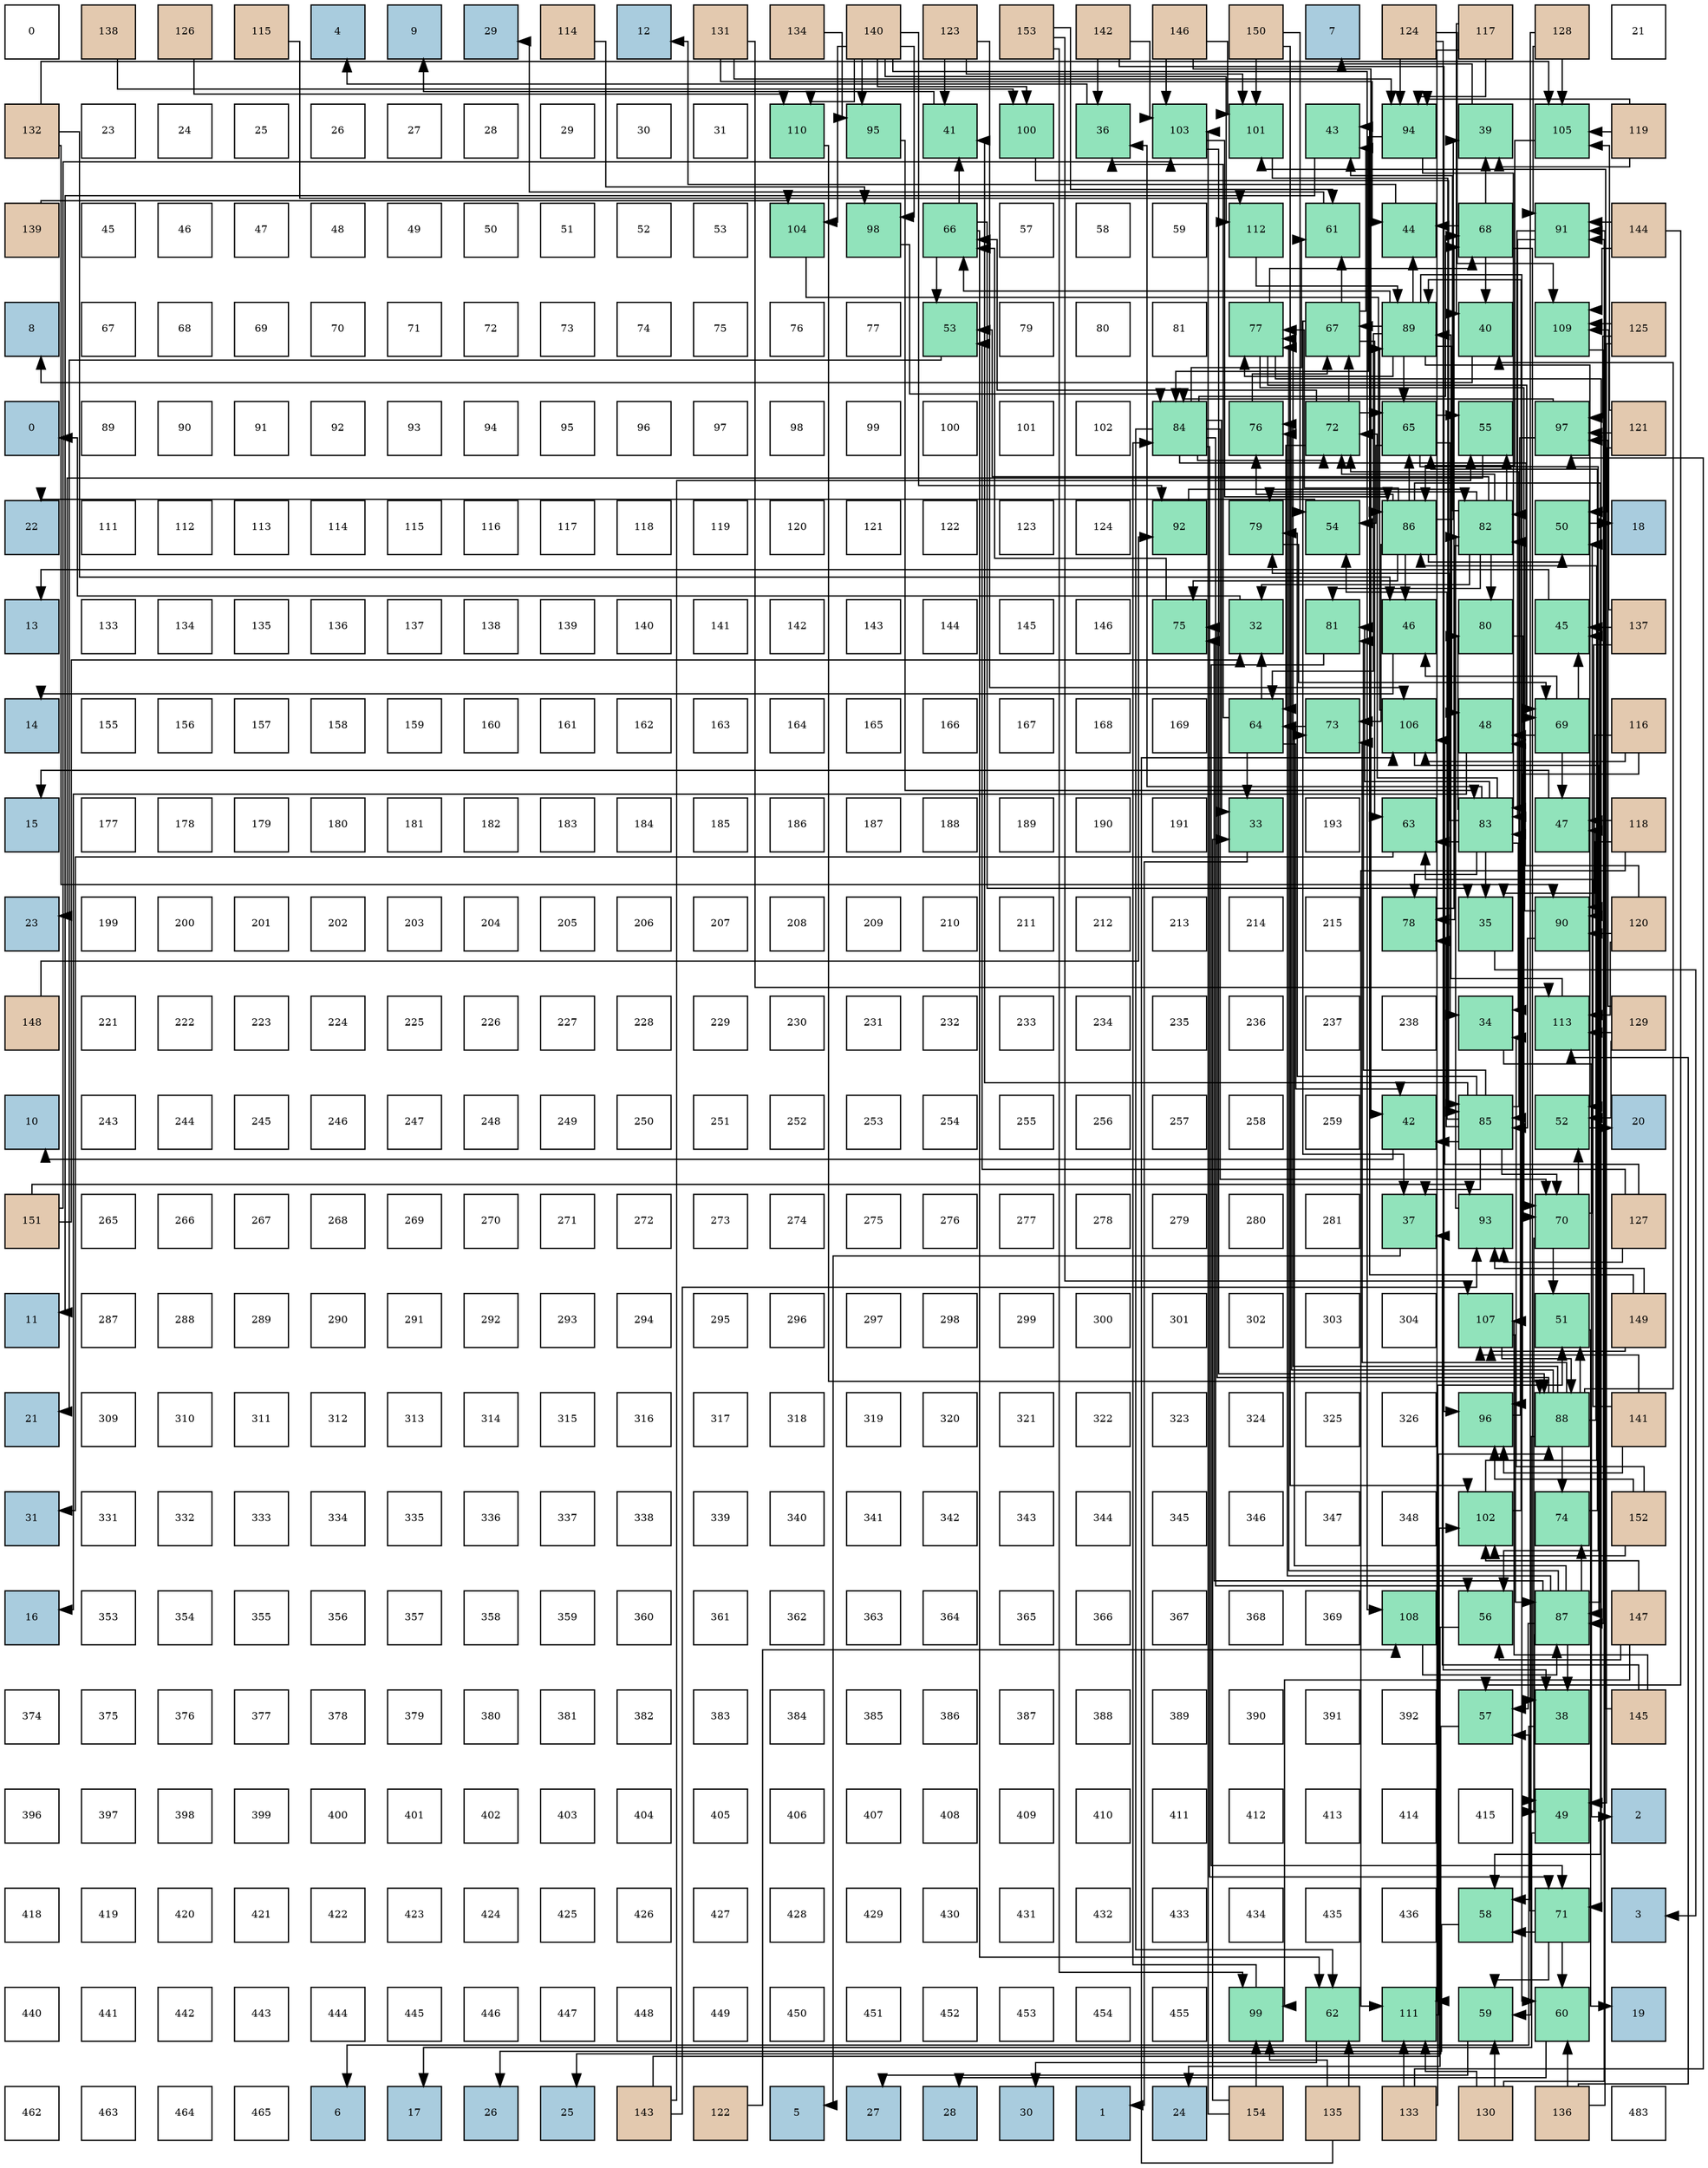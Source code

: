 digraph layout{
 rankdir=TB;
 splines=ortho;
 node [style=filled shape=square fixedsize=true width=0.6];
0[label="0", fontsize=8, fillcolor="#ffffff"];
1[label="138", fontsize=8, fillcolor="#e3c9af"];
2[label="126", fontsize=8, fillcolor="#e3c9af"];
3[label="115", fontsize=8, fillcolor="#e3c9af"];
4[label="4", fontsize=8, fillcolor="#a9ccde"];
5[label="9", fontsize=8, fillcolor="#a9ccde"];
6[label="29", fontsize=8, fillcolor="#a9ccde"];
7[label="114", fontsize=8, fillcolor="#e3c9af"];
8[label="12", fontsize=8, fillcolor="#a9ccde"];
9[label="131", fontsize=8, fillcolor="#e3c9af"];
10[label="134", fontsize=8, fillcolor="#e3c9af"];
11[label="140", fontsize=8, fillcolor="#e3c9af"];
12[label="123", fontsize=8, fillcolor="#e3c9af"];
13[label="153", fontsize=8, fillcolor="#e3c9af"];
14[label="142", fontsize=8, fillcolor="#e3c9af"];
15[label="146", fontsize=8, fillcolor="#e3c9af"];
16[label="150", fontsize=8, fillcolor="#e3c9af"];
17[label="7", fontsize=8, fillcolor="#a9ccde"];
18[label="124", fontsize=8, fillcolor="#e3c9af"];
19[label="117", fontsize=8, fillcolor="#e3c9af"];
20[label="128", fontsize=8, fillcolor="#e3c9af"];
21[label="21", fontsize=8, fillcolor="#ffffff"];
22[label="132", fontsize=8, fillcolor="#e3c9af"];
23[label="23", fontsize=8, fillcolor="#ffffff"];
24[label="24", fontsize=8, fillcolor="#ffffff"];
25[label="25", fontsize=8, fillcolor="#ffffff"];
26[label="26", fontsize=8, fillcolor="#ffffff"];
27[label="27", fontsize=8, fillcolor="#ffffff"];
28[label="28", fontsize=8, fillcolor="#ffffff"];
29[label="29", fontsize=8, fillcolor="#ffffff"];
30[label="30", fontsize=8, fillcolor="#ffffff"];
31[label="31", fontsize=8, fillcolor="#ffffff"];
32[label="110", fontsize=8, fillcolor="#91e3bb"];
33[label="95", fontsize=8, fillcolor="#91e3bb"];
34[label="41", fontsize=8, fillcolor="#91e3bb"];
35[label="100", fontsize=8, fillcolor="#91e3bb"];
36[label="36", fontsize=8, fillcolor="#91e3bb"];
37[label="103", fontsize=8, fillcolor="#91e3bb"];
38[label="101", fontsize=8, fillcolor="#91e3bb"];
39[label="43", fontsize=8, fillcolor="#91e3bb"];
40[label="94", fontsize=8, fillcolor="#91e3bb"];
41[label="39", fontsize=8, fillcolor="#91e3bb"];
42[label="105", fontsize=8, fillcolor="#91e3bb"];
43[label="119", fontsize=8, fillcolor="#e3c9af"];
44[label="139", fontsize=8, fillcolor="#e3c9af"];
45[label="45", fontsize=8, fillcolor="#ffffff"];
46[label="46", fontsize=8, fillcolor="#ffffff"];
47[label="47", fontsize=8, fillcolor="#ffffff"];
48[label="48", fontsize=8, fillcolor="#ffffff"];
49[label="49", fontsize=8, fillcolor="#ffffff"];
50[label="50", fontsize=8, fillcolor="#ffffff"];
51[label="51", fontsize=8, fillcolor="#ffffff"];
52[label="52", fontsize=8, fillcolor="#ffffff"];
53[label="53", fontsize=8, fillcolor="#ffffff"];
54[label="104", fontsize=8, fillcolor="#91e3bb"];
55[label="98", fontsize=8, fillcolor="#91e3bb"];
56[label="66", fontsize=8, fillcolor="#91e3bb"];
57[label="57", fontsize=8, fillcolor="#ffffff"];
58[label="58", fontsize=8, fillcolor="#ffffff"];
59[label="59", fontsize=8, fillcolor="#ffffff"];
60[label="112", fontsize=8, fillcolor="#91e3bb"];
61[label="61", fontsize=8, fillcolor="#91e3bb"];
62[label="44", fontsize=8, fillcolor="#91e3bb"];
63[label="68", fontsize=8, fillcolor="#91e3bb"];
64[label="91", fontsize=8, fillcolor="#91e3bb"];
65[label="144", fontsize=8, fillcolor="#e3c9af"];
66[label="8", fontsize=8, fillcolor="#a9ccde"];
67[label="67", fontsize=8, fillcolor="#ffffff"];
68[label="68", fontsize=8, fillcolor="#ffffff"];
69[label="69", fontsize=8, fillcolor="#ffffff"];
70[label="70", fontsize=8, fillcolor="#ffffff"];
71[label="71", fontsize=8, fillcolor="#ffffff"];
72[label="72", fontsize=8, fillcolor="#ffffff"];
73[label="73", fontsize=8, fillcolor="#ffffff"];
74[label="74", fontsize=8, fillcolor="#ffffff"];
75[label="75", fontsize=8, fillcolor="#ffffff"];
76[label="76", fontsize=8, fillcolor="#ffffff"];
77[label="77", fontsize=8, fillcolor="#ffffff"];
78[label="53", fontsize=8, fillcolor="#91e3bb"];
79[label="79", fontsize=8, fillcolor="#ffffff"];
80[label="80", fontsize=8, fillcolor="#ffffff"];
81[label="81", fontsize=8, fillcolor="#ffffff"];
82[label="77", fontsize=8, fillcolor="#91e3bb"];
83[label="67", fontsize=8, fillcolor="#91e3bb"];
84[label="89", fontsize=8, fillcolor="#91e3bb"];
85[label="40", fontsize=8, fillcolor="#91e3bb"];
86[label="109", fontsize=8, fillcolor="#91e3bb"];
87[label="125", fontsize=8, fillcolor="#e3c9af"];
88[label="0", fontsize=8, fillcolor="#a9ccde"];
89[label="89", fontsize=8, fillcolor="#ffffff"];
90[label="90", fontsize=8, fillcolor="#ffffff"];
91[label="91", fontsize=8, fillcolor="#ffffff"];
92[label="92", fontsize=8, fillcolor="#ffffff"];
93[label="93", fontsize=8, fillcolor="#ffffff"];
94[label="94", fontsize=8, fillcolor="#ffffff"];
95[label="95", fontsize=8, fillcolor="#ffffff"];
96[label="96", fontsize=8, fillcolor="#ffffff"];
97[label="97", fontsize=8, fillcolor="#ffffff"];
98[label="98", fontsize=8, fillcolor="#ffffff"];
99[label="99", fontsize=8, fillcolor="#ffffff"];
100[label="100", fontsize=8, fillcolor="#ffffff"];
101[label="101", fontsize=8, fillcolor="#ffffff"];
102[label="102", fontsize=8, fillcolor="#ffffff"];
103[label="84", fontsize=8, fillcolor="#91e3bb"];
104[label="76", fontsize=8, fillcolor="#91e3bb"];
105[label="72", fontsize=8, fillcolor="#91e3bb"];
106[label="65", fontsize=8, fillcolor="#91e3bb"];
107[label="55", fontsize=8, fillcolor="#91e3bb"];
108[label="97", fontsize=8, fillcolor="#91e3bb"];
109[label="121", fontsize=8, fillcolor="#e3c9af"];
110[label="22", fontsize=8, fillcolor="#a9ccde"];
111[label="111", fontsize=8, fillcolor="#ffffff"];
112[label="112", fontsize=8, fillcolor="#ffffff"];
113[label="113", fontsize=8, fillcolor="#ffffff"];
114[label="114", fontsize=8, fillcolor="#ffffff"];
115[label="115", fontsize=8, fillcolor="#ffffff"];
116[label="116", fontsize=8, fillcolor="#ffffff"];
117[label="117", fontsize=8, fillcolor="#ffffff"];
118[label="118", fontsize=8, fillcolor="#ffffff"];
119[label="119", fontsize=8, fillcolor="#ffffff"];
120[label="120", fontsize=8, fillcolor="#ffffff"];
121[label="121", fontsize=8, fillcolor="#ffffff"];
122[label="122", fontsize=8, fillcolor="#ffffff"];
123[label="123", fontsize=8, fillcolor="#ffffff"];
124[label="124", fontsize=8, fillcolor="#ffffff"];
125[label="92", fontsize=8, fillcolor="#91e3bb"];
126[label="79", fontsize=8, fillcolor="#91e3bb"];
127[label="54", fontsize=8, fillcolor="#91e3bb"];
128[label="86", fontsize=8, fillcolor="#91e3bb"];
129[label="82", fontsize=8, fillcolor="#91e3bb"];
130[label="50", fontsize=8, fillcolor="#91e3bb"];
131[label="18", fontsize=8, fillcolor="#a9ccde"];
132[label="13", fontsize=8, fillcolor="#a9ccde"];
133[label="133", fontsize=8, fillcolor="#ffffff"];
134[label="134", fontsize=8, fillcolor="#ffffff"];
135[label="135", fontsize=8, fillcolor="#ffffff"];
136[label="136", fontsize=8, fillcolor="#ffffff"];
137[label="137", fontsize=8, fillcolor="#ffffff"];
138[label="138", fontsize=8, fillcolor="#ffffff"];
139[label="139", fontsize=8, fillcolor="#ffffff"];
140[label="140", fontsize=8, fillcolor="#ffffff"];
141[label="141", fontsize=8, fillcolor="#ffffff"];
142[label="142", fontsize=8, fillcolor="#ffffff"];
143[label="143", fontsize=8, fillcolor="#ffffff"];
144[label="144", fontsize=8, fillcolor="#ffffff"];
145[label="145", fontsize=8, fillcolor="#ffffff"];
146[label="146", fontsize=8, fillcolor="#ffffff"];
147[label="75", fontsize=8, fillcolor="#91e3bb"];
148[label="32", fontsize=8, fillcolor="#91e3bb"];
149[label="81", fontsize=8, fillcolor="#91e3bb"];
150[label="46", fontsize=8, fillcolor="#91e3bb"];
151[label="80", fontsize=8, fillcolor="#91e3bb"];
152[label="45", fontsize=8, fillcolor="#91e3bb"];
153[label="137", fontsize=8, fillcolor="#e3c9af"];
154[label="14", fontsize=8, fillcolor="#a9ccde"];
155[label="155", fontsize=8, fillcolor="#ffffff"];
156[label="156", fontsize=8, fillcolor="#ffffff"];
157[label="157", fontsize=8, fillcolor="#ffffff"];
158[label="158", fontsize=8, fillcolor="#ffffff"];
159[label="159", fontsize=8, fillcolor="#ffffff"];
160[label="160", fontsize=8, fillcolor="#ffffff"];
161[label="161", fontsize=8, fillcolor="#ffffff"];
162[label="162", fontsize=8, fillcolor="#ffffff"];
163[label="163", fontsize=8, fillcolor="#ffffff"];
164[label="164", fontsize=8, fillcolor="#ffffff"];
165[label="165", fontsize=8, fillcolor="#ffffff"];
166[label="166", fontsize=8, fillcolor="#ffffff"];
167[label="167", fontsize=8, fillcolor="#ffffff"];
168[label="168", fontsize=8, fillcolor="#ffffff"];
169[label="169", fontsize=8, fillcolor="#ffffff"];
170[label="64", fontsize=8, fillcolor="#91e3bb"];
171[label="73", fontsize=8, fillcolor="#91e3bb"];
172[label="106", fontsize=8, fillcolor="#91e3bb"];
173[label="48", fontsize=8, fillcolor="#91e3bb"];
174[label="69", fontsize=8, fillcolor="#91e3bb"];
175[label="116", fontsize=8, fillcolor="#e3c9af"];
176[label="15", fontsize=8, fillcolor="#a9ccde"];
177[label="177", fontsize=8, fillcolor="#ffffff"];
178[label="178", fontsize=8, fillcolor="#ffffff"];
179[label="179", fontsize=8, fillcolor="#ffffff"];
180[label="180", fontsize=8, fillcolor="#ffffff"];
181[label="181", fontsize=8, fillcolor="#ffffff"];
182[label="182", fontsize=8, fillcolor="#ffffff"];
183[label="183", fontsize=8, fillcolor="#ffffff"];
184[label="184", fontsize=8, fillcolor="#ffffff"];
185[label="185", fontsize=8, fillcolor="#ffffff"];
186[label="186", fontsize=8, fillcolor="#ffffff"];
187[label="187", fontsize=8, fillcolor="#ffffff"];
188[label="188", fontsize=8, fillcolor="#ffffff"];
189[label="189", fontsize=8, fillcolor="#ffffff"];
190[label="190", fontsize=8, fillcolor="#ffffff"];
191[label="191", fontsize=8, fillcolor="#ffffff"];
192[label="33", fontsize=8, fillcolor="#91e3bb"];
193[label="193", fontsize=8, fillcolor="#ffffff"];
194[label="63", fontsize=8, fillcolor="#91e3bb"];
195[label="83", fontsize=8, fillcolor="#91e3bb"];
196[label="47", fontsize=8, fillcolor="#91e3bb"];
197[label="118", fontsize=8, fillcolor="#e3c9af"];
198[label="23", fontsize=8, fillcolor="#a9ccde"];
199[label="199", fontsize=8, fillcolor="#ffffff"];
200[label="200", fontsize=8, fillcolor="#ffffff"];
201[label="201", fontsize=8, fillcolor="#ffffff"];
202[label="202", fontsize=8, fillcolor="#ffffff"];
203[label="203", fontsize=8, fillcolor="#ffffff"];
204[label="204", fontsize=8, fillcolor="#ffffff"];
205[label="205", fontsize=8, fillcolor="#ffffff"];
206[label="206", fontsize=8, fillcolor="#ffffff"];
207[label="207", fontsize=8, fillcolor="#ffffff"];
208[label="208", fontsize=8, fillcolor="#ffffff"];
209[label="209", fontsize=8, fillcolor="#ffffff"];
210[label="210", fontsize=8, fillcolor="#ffffff"];
211[label="211", fontsize=8, fillcolor="#ffffff"];
212[label="212", fontsize=8, fillcolor="#ffffff"];
213[label="213", fontsize=8, fillcolor="#ffffff"];
214[label="214", fontsize=8, fillcolor="#ffffff"];
215[label="215", fontsize=8, fillcolor="#ffffff"];
216[label="78", fontsize=8, fillcolor="#91e3bb"];
217[label="35", fontsize=8, fillcolor="#91e3bb"];
218[label="90", fontsize=8, fillcolor="#91e3bb"];
219[label="120", fontsize=8, fillcolor="#e3c9af"];
220[label="148", fontsize=8, fillcolor="#e3c9af"];
221[label="221", fontsize=8, fillcolor="#ffffff"];
222[label="222", fontsize=8, fillcolor="#ffffff"];
223[label="223", fontsize=8, fillcolor="#ffffff"];
224[label="224", fontsize=8, fillcolor="#ffffff"];
225[label="225", fontsize=8, fillcolor="#ffffff"];
226[label="226", fontsize=8, fillcolor="#ffffff"];
227[label="227", fontsize=8, fillcolor="#ffffff"];
228[label="228", fontsize=8, fillcolor="#ffffff"];
229[label="229", fontsize=8, fillcolor="#ffffff"];
230[label="230", fontsize=8, fillcolor="#ffffff"];
231[label="231", fontsize=8, fillcolor="#ffffff"];
232[label="232", fontsize=8, fillcolor="#ffffff"];
233[label="233", fontsize=8, fillcolor="#ffffff"];
234[label="234", fontsize=8, fillcolor="#ffffff"];
235[label="235", fontsize=8, fillcolor="#ffffff"];
236[label="236", fontsize=8, fillcolor="#ffffff"];
237[label="237", fontsize=8, fillcolor="#ffffff"];
238[label="238", fontsize=8, fillcolor="#ffffff"];
239[label="34", fontsize=8, fillcolor="#91e3bb"];
240[label="113", fontsize=8, fillcolor="#91e3bb"];
241[label="129", fontsize=8, fillcolor="#e3c9af"];
242[label="10", fontsize=8, fillcolor="#a9ccde"];
243[label="243", fontsize=8, fillcolor="#ffffff"];
244[label="244", fontsize=8, fillcolor="#ffffff"];
245[label="245", fontsize=8, fillcolor="#ffffff"];
246[label="246", fontsize=8, fillcolor="#ffffff"];
247[label="247", fontsize=8, fillcolor="#ffffff"];
248[label="248", fontsize=8, fillcolor="#ffffff"];
249[label="249", fontsize=8, fillcolor="#ffffff"];
250[label="250", fontsize=8, fillcolor="#ffffff"];
251[label="251", fontsize=8, fillcolor="#ffffff"];
252[label="252", fontsize=8, fillcolor="#ffffff"];
253[label="253", fontsize=8, fillcolor="#ffffff"];
254[label="254", fontsize=8, fillcolor="#ffffff"];
255[label="255", fontsize=8, fillcolor="#ffffff"];
256[label="256", fontsize=8, fillcolor="#ffffff"];
257[label="257", fontsize=8, fillcolor="#ffffff"];
258[label="258", fontsize=8, fillcolor="#ffffff"];
259[label="259", fontsize=8, fillcolor="#ffffff"];
260[label="42", fontsize=8, fillcolor="#91e3bb"];
261[label="85", fontsize=8, fillcolor="#91e3bb"];
262[label="52", fontsize=8, fillcolor="#91e3bb"];
263[label="20", fontsize=8, fillcolor="#a9ccde"];
264[label="151", fontsize=8, fillcolor="#e3c9af"];
265[label="265", fontsize=8, fillcolor="#ffffff"];
266[label="266", fontsize=8, fillcolor="#ffffff"];
267[label="267", fontsize=8, fillcolor="#ffffff"];
268[label="268", fontsize=8, fillcolor="#ffffff"];
269[label="269", fontsize=8, fillcolor="#ffffff"];
270[label="270", fontsize=8, fillcolor="#ffffff"];
271[label="271", fontsize=8, fillcolor="#ffffff"];
272[label="272", fontsize=8, fillcolor="#ffffff"];
273[label="273", fontsize=8, fillcolor="#ffffff"];
274[label="274", fontsize=8, fillcolor="#ffffff"];
275[label="275", fontsize=8, fillcolor="#ffffff"];
276[label="276", fontsize=8, fillcolor="#ffffff"];
277[label="277", fontsize=8, fillcolor="#ffffff"];
278[label="278", fontsize=8, fillcolor="#ffffff"];
279[label="279", fontsize=8, fillcolor="#ffffff"];
280[label="280", fontsize=8, fillcolor="#ffffff"];
281[label="281", fontsize=8, fillcolor="#ffffff"];
282[label="37", fontsize=8, fillcolor="#91e3bb"];
283[label="93", fontsize=8, fillcolor="#91e3bb"];
284[label="70", fontsize=8, fillcolor="#91e3bb"];
285[label="127", fontsize=8, fillcolor="#e3c9af"];
286[label="11", fontsize=8, fillcolor="#a9ccde"];
287[label="287", fontsize=8, fillcolor="#ffffff"];
288[label="288", fontsize=8, fillcolor="#ffffff"];
289[label="289", fontsize=8, fillcolor="#ffffff"];
290[label="290", fontsize=8, fillcolor="#ffffff"];
291[label="291", fontsize=8, fillcolor="#ffffff"];
292[label="292", fontsize=8, fillcolor="#ffffff"];
293[label="293", fontsize=8, fillcolor="#ffffff"];
294[label="294", fontsize=8, fillcolor="#ffffff"];
295[label="295", fontsize=8, fillcolor="#ffffff"];
296[label="296", fontsize=8, fillcolor="#ffffff"];
297[label="297", fontsize=8, fillcolor="#ffffff"];
298[label="298", fontsize=8, fillcolor="#ffffff"];
299[label="299", fontsize=8, fillcolor="#ffffff"];
300[label="300", fontsize=8, fillcolor="#ffffff"];
301[label="301", fontsize=8, fillcolor="#ffffff"];
302[label="302", fontsize=8, fillcolor="#ffffff"];
303[label="303", fontsize=8, fillcolor="#ffffff"];
304[label="304", fontsize=8, fillcolor="#ffffff"];
305[label="107", fontsize=8, fillcolor="#91e3bb"];
306[label="51", fontsize=8, fillcolor="#91e3bb"];
307[label="149", fontsize=8, fillcolor="#e3c9af"];
308[label="21", fontsize=8, fillcolor="#a9ccde"];
309[label="309", fontsize=8, fillcolor="#ffffff"];
310[label="310", fontsize=8, fillcolor="#ffffff"];
311[label="311", fontsize=8, fillcolor="#ffffff"];
312[label="312", fontsize=8, fillcolor="#ffffff"];
313[label="313", fontsize=8, fillcolor="#ffffff"];
314[label="314", fontsize=8, fillcolor="#ffffff"];
315[label="315", fontsize=8, fillcolor="#ffffff"];
316[label="316", fontsize=8, fillcolor="#ffffff"];
317[label="317", fontsize=8, fillcolor="#ffffff"];
318[label="318", fontsize=8, fillcolor="#ffffff"];
319[label="319", fontsize=8, fillcolor="#ffffff"];
320[label="320", fontsize=8, fillcolor="#ffffff"];
321[label="321", fontsize=8, fillcolor="#ffffff"];
322[label="322", fontsize=8, fillcolor="#ffffff"];
323[label="323", fontsize=8, fillcolor="#ffffff"];
324[label="324", fontsize=8, fillcolor="#ffffff"];
325[label="325", fontsize=8, fillcolor="#ffffff"];
326[label="326", fontsize=8, fillcolor="#ffffff"];
327[label="96", fontsize=8, fillcolor="#91e3bb"];
328[label="88", fontsize=8, fillcolor="#91e3bb"];
329[label="141", fontsize=8, fillcolor="#e3c9af"];
330[label="31", fontsize=8, fillcolor="#a9ccde"];
331[label="331", fontsize=8, fillcolor="#ffffff"];
332[label="332", fontsize=8, fillcolor="#ffffff"];
333[label="333", fontsize=8, fillcolor="#ffffff"];
334[label="334", fontsize=8, fillcolor="#ffffff"];
335[label="335", fontsize=8, fillcolor="#ffffff"];
336[label="336", fontsize=8, fillcolor="#ffffff"];
337[label="337", fontsize=8, fillcolor="#ffffff"];
338[label="338", fontsize=8, fillcolor="#ffffff"];
339[label="339", fontsize=8, fillcolor="#ffffff"];
340[label="340", fontsize=8, fillcolor="#ffffff"];
341[label="341", fontsize=8, fillcolor="#ffffff"];
342[label="342", fontsize=8, fillcolor="#ffffff"];
343[label="343", fontsize=8, fillcolor="#ffffff"];
344[label="344", fontsize=8, fillcolor="#ffffff"];
345[label="345", fontsize=8, fillcolor="#ffffff"];
346[label="346", fontsize=8, fillcolor="#ffffff"];
347[label="347", fontsize=8, fillcolor="#ffffff"];
348[label="348", fontsize=8, fillcolor="#ffffff"];
349[label="102", fontsize=8, fillcolor="#91e3bb"];
350[label="74", fontsize=8, fillcolor="#91e3bb"];
351[label="152", fontsize=8, fillcolor="#e3c9af"];
352[label="16", fontsize=8, fillcolor="#a9ccde"];
353[label="353", fontsize=8, fillcolor="#ffffff"];
354[label="354", fontsize=8, fillcolor="#ffffff"];
355[label="355", fontsize=8, fillcolor="#ffffff"];
356[label="356", fontsize=8, fillcolor="#ffffff"];
357[label="357", fontsize=8, fillcolor="#ffffff"];
358[label="358", fontsize=8, fillcolor="#ffffff"];
359[label="359", fontsize=8, fillcolor="#ffffff"];
360[label="360", fontsize=8, fillcolor="#ffffff"];
361[label="361", fontsize=8, fillcolor="#ffffff"];
362[label="362", fontsize=8, fillcolor="#ffffff"];
363[label="363", fontsize=8, fillcolor="#ffffff"];
364[label="364", fontsize=8, fillcolor="#ffffff"];
365[label="365", fontsize=8, fillcolor="#ffffff"];
366[label="366", fontsize=8, fillcolor="#ffffff"];
367[label="367", fontsize=8, fillcolor="#ffffff"];
368[label="368", fontsize=8, fillcolor="#ffffff"];
369[label="369", fontsize=8, fillcolor="#ffffff"];
370[label="108", fontsize=8, fillcolor="#91e3bb"];
371[label="56", fontsize=8, fillcolor="#91e3bb"];
372[label="87", fontsize=8, fillcolor="#91e3bb"];
373[label="147", fontsize=8, fillcolor="#e3c9af"];
374[label="374", fontsize=8, fillcolor="#ffffff"];
375[label="375", fontsize=8, fillcolor="#ffffff"];
376[label="376", fontsize=8, fillcolor="#ffffff"];
377[label="377", fontsize=8, fillcolor="#ffffff"];
378[label="378", fontsize=8, fillcolor="#ffffff"];
379[label="379", fontsize=8, fillcolor="#ffffff"];
380[label="380", fontsize=8, fillcolor="#ffffff"];
381[label="381", fontsize=8, fillcolor="#ffffff"];
382[label="382", fontsize=8, fillcolor="#ffffff"];
383[label="383", fontsize=8, fillcolor="#ffffff"];
384[label="384", fontsize=8, fillcolor="#ffffff"];
385[label="385", fontsize=8, fillcolor="#ffffff"];
386[label="386", fontsize=8, fillcolor="#ffffff"];
387[label="387", fontsize=8, fillcolor="#ffffff"];
388[label="388", fontsize=8, fillcolor="#ffffff"];
389[label="389", fontsize=8, fillcolor="#ffffff"];
390[label="390", fontsize=8, fillcolor="#ffffff"];
391[label="391", fontsize=8, fillcolor="#ffffff"];
392[label="392", fontsize=8, fillcolor="#ffffff"];
393[label="57", fontsize=8, fillcolor="#91e3bb"];
394[label="38", fontsize=8, fillcolor="#91e3bb"];
395[label="145", fontsize=8, fillcolor="#e3c9af"];
396[label="396", fontsize=8, fillcolor="#ffffff"];
397[label="397", fontsize=8, fillcolor="#ffffff"];
398[label="398", fontsize=8, fillcolor="#ffffff"];
399[label="399", fontsize=8, fillcolor="#ffffff"];
400[label="400", fontsize=8, fillcolor="#ffffff"];
401[label="401", fontsize=8, fillcolor="#ffffff"];
402[label="402", fontsize=8, fillcolor="#ffffff"];
403[label="403", fontsize=8, fillcolor="#ffffff"];
404[label="404", fontsize=8, fillcolor="#ffffff"];
405[label="405", fontsize=8, fillcolor="#ffffff"];
406[label="406", fontsize=8, fillcolor="#ffffff"];
407[label="407", fontsize=8, fillcolor="#ffffff"];
408[label="408", fontsize=8, fillcolor="#ffffff"];
409[label="409", fontsize=8, fillcolor="#ffffff"];
410[label="410", fontsize=8, fillcolor="#ffffff"];
411[label="411", fontsize=8, fillcolor="#ffffff"];
412[label="412", fontsize=8, fillcolor="#ffffff"];
413[label="413", fontsize=8, fillcolor="#ffffff"];
414[label="414", fontsize=8, fillcolor="#ffffff"];
415[label="415", fontsize=8, fillcolor="#ffffff"];
416[label="49", fontsize=8, fillcolor="#91e3bb"];
417[label="2", fontsize=8, fillcolor="#a9ccde"];
418[label="418", fontsize=8, fillcolor="#ffffff"];
419[label="419", fontsize=8, fillcolor="#ffffff"];
420[label="420", fontsize=8, fillcolor="#ffffff"];
421[label="421", fontsize=8, fillcolor="#ffffff"];
422[label="422", fontsize=8, fillcolor="#ffffff"];
423[label="423", fontsize=8, fillcolor="#ffffff"];
424[label="424", fontsize=8, fillcolor="#ffffff"];
425[label="425", fontsize=8, fillcolor="#ffffff"];
426[label="426", fontsize=8, fillcolor="#ffffff"];
427[label="427", fontsize=8, fillcolor="#ffffff"];
428[label="428", fontsize=8, fillcolor="#ffffff"];
429[label="429", fontsize=8, fillcolor="#ffffff"];
430[label="430", fontsize=8, fillcolor="#ffffff"];
431[label="431", fontsize=8, fillcolor="#ffffff"];
432[label="432", fontsize=8, fillcolor="#ffffff"];
433[label="433", fontsize=8, fillcolor="#ffffff"];
434[label="434", fontsize=8, fillcolor="#ffffff"];
435[label="435", fontsize=8, fillcolor="#ffffff"];
436[label="436", fontsize=8, fillcolor="#ffffff"];
437[label="58", fontsize=8, fillcolor="#91e3bb"];
438[label="71", fontsize=8, fillcolor="#91e3bb"];
439[label="3", fontsize=8, fillcolor="#a9ccde"];
440[label="440", fontsize=8, fillcolor="#ffffff"];
441[label="441", fontsize=8, fillcolor="#ffffff"];
442[label="442", fontsize=8, fillcolor="#ffffff"];
443[label="443", fontsize=8, fillcolor="#ffffff"];
444[label="444", fontsize=8, fillcolor="#ffffff"];
445[label="445", fontsize=8, fillcolor="#ffffff"];
446[label="446", fontsize=8, fillcolor="#ffffff"];
447[label="447", fontsize=8, fillcolor="#ffffff"];
448[label="448", fontsize=8, fillcolor="#ffffff"];
449[label="449", fontsize=8, fillcolor="#ffffff"];
450[label="450", fontsize=8, fillcolor="#ffffff"];
451[label="451", fontsize=8, fillcolor="#ffffff"];
452[label="452", fontsize=8, fillcolor="#ffffff"];
453[label="453", fontsize=8, fillcolor="#ffffff"];
454[label="454", fontsize=8, fillcolor="#ffffff"];
455[label="455", fontsize=8, fillcolor="#ffffff"];
456[label="99", fontsize=8, fillcolor="#91e3bb"];
457[label="62", fontsize=8, fillcolor="#91e3bb"];
458[label="111", fontsize=8, fillcolor="#91e3bb"];
459[label="59", fontsize=8, fillcolor="#91e3bb"];
460[label="60", fontsize=8, fillcolor="#91e3bb"];
461[label="19", fontsize=8, fillcolor="#a9ccde"];
462[label="462", fontsize=8, fillcolor="#ffffff"];
463[label="463", fontsize=8, fillcolor="#ffffff"];
464[label="464", fontsize=8, fillcolor="#ffffff"];
465[label="465", fontsize=8, fillcolor="#ffffff"];
466[label="6", fontsize=8, fillcolor="#a9ccde"];
467[label="17", fontsize=8, fillcolor="#a9ccde"];
468[label="26", fontsize=8, fillcolor="#a9ccde"];
469[label="25", fontsize=8, fillcolor="#a9ccde"];
470[label="143", fontsize=8, fillcolor="#e3c9af"];
471[label="122", fontsize=8, fillcolor="#e3c9af"];
472[label="5", fontsize=8, fillcolor="#a9ccde"];
473[label="27", fontsize=8, fillcolor="#a9ccde"];
474[label="28", fontsize=8, fillcolor="#a9ccde"];
475[label="30", fontsize=8, fillcolor="#a9ccde"];
476[label="1", fontsize=8, fillcolor="#a9ccde"];
477[label="24", fontsize=8, fillcolor="#a9ccde"];
478[label="154", fontsize=8, fillcolor="#e3c9af"];
479[label="135", fontsize=8, fillcolor="#e3c9af"];
480[label="133", fontsize=8, fillcolor="#e3c9af"];
481[label="130", fontsize=8, fillcolor="#e3c9af"];
482[label="136", fontsize=8, fillcolor="#e3c9af"];
483[label="483", fontsize=8, fillcolor="#ffffff"];
edge [constraint=false, style=vis];148 -> 88;
192 -> 476;
239 -> 417;
217 -> 439;
36 -> 4;
282 -> 472;
394 -> 466;
41 -> 17;
85 -> 66;
34 -> 5;
260 -> 242;
39 -> 286;
62 -> 8;
152 -> 132;
150 -> 154;
196 -> 176;
173 -> 352;
416 -> 467;
130 -> 131;
306 -> 461;
262 -> 263;
78 -> 308;
127 -> 110;
107 -> 198;
371 -> 477;
393 -> 469;
437 -> 468;
459 -> 473;
460 -> 474;
61 -> 6;
457 -> 475;
194 -> 330;
170 -> 148;
170 -> 192;
170 -> 36;
170 -> 260;
106 -> 239;
106 -> 127;
106 -> 107;
106 -> 371;
56 -> 217;
56 -> 34;
56 -> 78;
56 -> 457;
83 -> 282;
83 -> 39;
83 -> 61;
83 -> 194;
63 -> 394;
63 -> 41;
63 -> 85;
63 -> 62;
174 -> 152;
174 -> 150;
174 -> 196;
174 -> 173;
284 -> 416;
284 -> 130;
284 -> 306;
284 -> 262;
438 -> 393;
438 -> 437;
438 -> 459;
438 -> 460;
105 -> 170;
105 -> 106;
105 -> 56;
105 -> 83;
171 -> 170;
350 -> 106;
147 -> 56;
104 -> 83;
82 -> 63;
82 -> 174;
82 -> 284;
82 -> 438;
216 -> 63;
126 -> 174;
151 -> 284;
149 -> 438;
129 -> 148;
129 -> 39;
129 -> 78;
129 -> 107;
129 -> 105;
129 -> 216;
129 -> 126;
129 -> 151;
129 -> 149;
195 -> 239;
195 -> 217;
195 -> 36;
195 -> 194;
195 -> 105;
195 -> 216;
195 -> 126;
195 -> 151;
195 -> 149;
103 -> 192;
103 -> 371;
103 -> 61;
103 -> 457;
103 -> 63;
103 -> 174;
103 -> 284;
103 -> 438;
103 -> 105;
261 -> 282;
261 -> 34;
261 -> 260;
261 -> 127;
261 -> 284;
261 -> 105;
261 -> 216;
261 -> 126;
261 -> 149;
128 -> 41;
128 -> 150;
128 -> 130;
128 -> 437;
128 -> 106;
128 -> 171;
128 -> 147;
128 -> 104;
128 -> 82;
372 -> 394;
372 -> 152;
372 -> 416;
372 -> 393;
372 -> 171;
372 -> 350;
372 -> 147;
372 -> 104;
372 -> 82;
328 -> 85;
328 -> 196;
328 -> 306;
328 -> 459;
328 -> 171;
328 -> 350;
328 -> 147;
328 -> 104;
328 -> 82;
84 -> 62;
84 -> 173;
84 -> 262;
84 -> 460;
84 -> 170;
84 -> 106;
84 -> 56;
84 -> 83;
84 -> 82;
218 -> 129;
218 -> 261;
64 -> 129;
64 -> 195;
125 -> 129;
283 -> 129;
40 -> 195;
40 -> 103;
33 -> 195;
327 -> 195;
108 -> 103;
108 -> 261;
55 -> 103;
456 -> 103;
35 -> 261;
38 -> 261;
349 -> 128;
349 -> 84;
37 -> 128;
37 -> 328;
54 -> 128;
42 -> 128;
172 -> 372;
172 -> 84;
305 -> 372;
305 -> 328;
370 -> 372;
86 -> 372;
32 -> 328;
458 -> 328;
60 -> 84;
240 -> 84;
7 -> 55;
3 -> 60;
175 -> 217;
175 -> 327;
175 -> 172;
19 -> 85;
19 -> 40;
19 -> 458;
197 -> 196;
197 -> 218;
197 -> 458;
43 -> 41;
43 -> 40;
43 -> 42;
219 -> 173;
219 -> 218;
219 -> 240;
109 -> 130;
109 -> 108;
109 -> 42;
471 -> 370;
12 -> 34;
12 -> 38;
12 -> 172;
18 -> 394;
18 -> 40;
18 -> 86;
87 -> 416;
87 -> 108;
87 -> 86;
2 -> 32;
285 -> 78;
285 -> 283;
285 -> 172;
20 -> 437;
20 -> 64;
20 -> 42;
241 -> 262;
241 -> 108;
241 -> 240;
481 -> 459;
481 -> 64;
481 -> 458;
9 -> 62;
9 -> 40;
9 -> 240;
22 -> 150;
22 -> 218;
22 -> 42;
480 -> 306;
480 -> 108;
480 -> 458;
10 -> 33;
479 -> 457;
479 -> 456;
479 -> 172;
482 -> 460;
482 -> 64;
482 -> 240;
153 -> 152;
153 -> 218;
153 -> 86;
1 -> 35;
44 -> 54;
11 -> 125;
11 -> 33;
11 -> 55;
11 -> 35;
11 -> 54;
11 -> 370;
11 -> 32;
11 -> 60;
329 -> 194;
329 -> 327;
329 -> 305;
14 -> 36;
14 -> 327;
14 -> 37;
470 -> 107;
470 -> 283;
470 -> 349;
65 -> 393;
65 -> 64;
65 -> 86;
395 -> 282;
395 -> 38;
395 -> 305;
15 -> 260;
15 -> 38;
15 -> 37;
373 -> 371;
373 -> 456;
373 -> 349;
220 -> 125;
307 -> 39;
307 -> 283;
307 -> 305;
16 -> 127;
16 -> 38;
16 -> 349;
264 -> 148;
264 -> 283;
264 -> 37;
351 -> 239;
351 -> 327;
351 -> 349;
13 -> 61;
13 -> 456;
13 -> 305;
478 -> 192;
478 -> 456;
478 -> 37;
edge [constraint=true, style=invis];
0 -> 22 -> 44 -> 66 -> 88 -> 110 -> 132 -> 154 -> 176 -> 198 -> 220 -> 242 -> 264 -> 286 -> 308 -> 330 -> 352 -> 374 -> 396 -> 418 -> 440 -> 462;
1 -> 23 -> 45 -> 67 -> 89 -> 111 -> 133 -> 155 -> 177 -> 199 -> 221 -> 243 -> 265 -> 287 -> 309 -> 331 -> 353 -> 375 -> 397 -> 419 -> 441 -> 463;
2 -> 24 -> 46 -> 68 -> 90 -> 112 -> 134 -> 156 -> 178 -> 200 -> 222 -> 244 -> 266 -> 288 -> 310 -> 332 -> 354 -> 376 -> 398 -> 420 -> 442 -> 464;
3 -> 25 -> 47 -> 69 -> 91 -> 113 -> 135 -> 157 -> 179 -> 201 -> 223 -> 245 -> 267 -> 289 -> 311 -> 333 -> 355 -> 377 -> 399 -> 421 -> 443 -> 465;
4 -> 26 -> 48 -> 70 -> 92 -> 114 -> 136 -> 158 -> 180 -> 202 -> 224 -> 246 -> 268 -> 290 -> 312 -> 334 -> 356 -> 378 -> 400 -> 422 -> 444 -> 466;
5 -> 27 -> 49 -> 71 -> 93 -> 115 -> 137 -> 159 -> 181 -> 203 -> 225 -> 247 -> 269 -> 291 -> 313 -> 335 -> 357 -> 379 -> 401 -> 423 -> 445 -> 467;
6 -> 28 -> 50 -> 72 -> 94 -> 116 -> 138 -> 160 -> 182 -> 204 -> 226 -> 248 -> 270 -> 292 -> 314 -> 336 -> 358 -> 380 -> 402 -> 424 -> 446 -> 468;
7 -> 29 -> 51 -> 73 -> 95 -> 117 -> 139 -> 161 -> 183 -> 205 -> 227 -> 249 -> 271 -> 293 -> 315 -> 337 -> 359 -> 381 -> 403 -> 425 -> 447 -> 469;
8 -> 30 -> 52 -> 74 -> 96 -> 118 -> 140 -> 162 -> 184 -> 206 -> 228 -> 250 -> 272 -> 294 -> 316 -> 338 -> 360 -> 382 -> 404 -> 426 -> 448 -> 470;
9 -> 31 -> 53 -> 75 -> 97 -> 119 -> 141 -> 163 -> 185 -> 207 -> 229 -> 251 -> 273 -> 295 -> 317 -> 339 -> 361 -> 383 -> 405 -> 427 -> 449 -> 471;
10 -> 32 -> 54 -> 76 -> 98 -> 120 -> 142 -> 164 -> 186 -> 208 -> 230 -> 252 -> 274 -> 296 -> 318 -> 340 -> 362 -> 384 -> 406 -> 428 -> 450 -> 472;
11 -> 33 -> 55 -> 77 -> 99 -> 121 -> 143 -> 165 -> 187 -> 209 -> 231 -> 253 -> 275 -> 297 -> 319 -> 341 -> 363 -> 385 -> 407 -> 429 -> 451 -> 473;
12 -> 34 -> 56 -> 78 -> 100 -> 122 -> 144 -> 166 -> 188 -> 210 -> 232 -> 254 -> 276 -> 298 -> 320 -> 342 -> 364 -> 386 -> 408 -> 430 -> 452 -> 474;
13 -> 35 -> 57 -> 79 -> 101 -> 123 -> 145 -> 167 -> 189 -> 211 -> 233 -> 255 -> 277 -> 299 -> 321 -> 343 -> 365 -> 387 -> 409 -> 431 -> 453 -> 475;
14 -> 36 -> 58 -> 80 -> 102 -> 124 -> 146 -> 168 -> 190 -> 212 -> 234 -> 256 -> 278 -> 300 -> 322 -> 344 -> 366 -> 388 -> 410 -> 432 -> 454 -> 476;
15 -> 37 -> 59 -> 81 -> 103 -> 125 -> 147 -> 169 -> 191 -> 213 -> 235 -> 257 -> 279 -> 301 -> 323 -> 345 -> 367 -> 389 -> 411 -> 433 -> 455 -> 477;
16 -> 38 -> 60 -> 82 -> 104 -> 126 -> 148 -> 170 -> 192 -> 214 -> 236 -> 258 -> 280 -> 302 -> 324 -> 346 -> 368 -> 390 -> 412 -> 434 -> 456 -> 478;
17 -> 39 -> 61 -> 83 -> 105 -> 127 -> 149 -> 171 -> 193 -> 215 -> 237 -> 259 -> 281 -> 303 -> 325 -> 347 -> 369 -> 391 -> 413 -> 435 -> 457 -> 479;
18 -> 40 -> 62 -> 84 -> 106 -> 128 -> 150 -> 172 -> 194 -> 216 -> 238 -> 260 -> 282 -> 304 -> 326 -> 348 -> 370 -> 392 -> 414 -> 436 -> 458 -> 480;
19 -> 41 -> 63 -> 85 -> 107 -> 129 -> 151 -> 173 -> 195 -> 217 -> 239 -> 261 -> 283 -> 305 -> 327 -> 349 -> 371 -> 393 -> 415 -> 437 -> 459 -> 481;
20 -> 42 -> 64 -> 86 -> 108 -> 130 -> 152 -> 174 -> 196 -> 218 -> 240 -> 262 -> 284 -> 306 -> 328 -> 350 -> 372 -> 394 -> 416 -> 438 -> 460 -> 482;
21 -> 43 -> 65 -> 87 -> 109 -> 131 -> 153 -> 175 -> 197 -> 219 -> 241 -> 263 -> 285 -> 307 -> 329 -> 351 -> 373 -> 395 -> 417 -> 439 -> 461 -> 483;
rank = same {0 -> 1 -> 2 -> 3 -> 4 -> 5 -> 6 -> 7 -> 8 -> 9 -> 10 -> 11 -> 12 -> 13 -> 14 -> 15 -> 16 -> 17 -> 18 -> 19 -> 20 -> 21};
rank = same {22 -> 23 -> 24 -> 25 -> 26 -> 27 -> 28 -> 29 -> 30 -> 31 -> 32 -> 33 -> 34 -> 35 -> 36 -> 37 -> 38 -> 39 -> 40 -> 41 -> 42 -> 43};
rank = same {44 -> 45 -> 46 -> 47 -> 48 -> 49 -> 50 -> 51 -> 52 -> 53 -> 54 -> 55 -> 56 -> 57 -> 58 -> 59 -> 60 -> 61 -> 62 -> 63 -> 64 -> 65};
rank = same {66 -> 67 -> 68 -> 69 -> 70 -> 71 -> 72 -> 73 -> 74 -> 75 -> 76 -> 77 -> 78 -> 79 -> 80 -> 81 -> 82 -> 83 -> 84 -> 85 -> 86 -> 87};
rank = same {88 -> 89 -> 90 -> 91 -> 92 -> 93 -> 94 -> 95 -> 96 -> 97 -> 98 -> 99 -> 100 -> 101 -> 102 -> 103 -> 104 -> 105 -> 106 -> 107 -> 108 -> 109};
rank = same {110 -> 111 -> 112 -> 113 -> 114 -> 115 -> 116 -> 117 -> 118 -> 119 -> 120 -> 121 -> 122 -> 123 -> 124 -> 125 -> 126 -> 127 -> 128 -> 129 -> 130 -> 131};
rank = same {132 -> 133 -> 134 -> 135 -> 136 -> 137 -> 138 -> 139 -> 140 -> 141 -> 142 -> 143 -> 144 -> 145 -> 146 -> 147 -> 148 -> 149 -> 150 -> 151 -> 152 -> 153};
rank = same {154 -> 155 -> 156 -> 157 -> 158 -> 159 -> 160 -> 161 -> 162 -> 163 -> 164 -> 165 -> 166 -> 167 -> 168 -> 169 -> 170 -> 171 -> 172 -> 173 -> 174 -> 175};
rank = same {176 -> 177 -> 178 -> 179 -> 180 -> 181 -> 182 -> 183 -> 184 -> 185 -> 186 -> 187 -> 188 -> 189 -> 190 -> 191 -> 192 -> 193 -> 194 -> 195 -> 196 -> 197};
rank = same {198 -> 199 -> 200 -> 201 -> 202 -> 203 -> 204 -> 205 -> 206 -> 207 -> 208 -> 209 -> 210 -> 211 -> 212 -> 213 -> 214 -> 215 -> 216 -> 217 -> 218 -> 219};
rank = same {220 -> 221 -> 222 -> 223 -> 224 -> 225 -> 226 -> 227 -> 228 -> 229 -> 230 -> 231 -> 232 -> 233 -> 234 -> 235 -> 236 -> 237 -> 238 -> 239 -> 240 -> 241};
rank = same {242 -> 243 -> 244 -> 245 -> 246 -> 247 -> 248 -> 249 -> 250 -> 251 -> 252 -> 253 -> 254 -> 255 -> 256 -> 257 -> 258 -> 259 -> 260 -> 261 -> 262 -> 263};
rank = same {264 -> 265 -> 266 -> 267 -> 268 -> 269 -> 270 -> 271 -> 272 -> 273 -> 274 -> 275 -> 276 -> 277 -> 278 -> 279 -> 280 -> 281 -> 282 -> 283 -> 284 -> 285};
rank = same {286 -> 287 -> 288 -> 289 -> 290 -> 291 -> 292 -> 293 -> 294 -> 295 -> 296 -> 297 -> 298 -> 299 -> 300 -> 301 -> 302 -> 303 -> 304 -> 305 -> 306 -> 307};
rank = same {308 -> 309 -> 310 -> 311 -> 312 -> 313 -> 314 -> 315 -> 316 -> 317 -> 318 -> 319 -> 320 -> 321 -> 322 -> 323 -> 324 -> 325 -> 326 -> 327 -> 328 -> 329};
rank = same {330 -> 331 -> 332 -> 333 -> 334 -> 335 -> 336 -> 337 -> 338 -> 339 -> 340 -> 341 -> 342 -> 343 -> 344 -> 345 -> 346 -> 347 -> 348 -> 349 -> 350 -> 351};
rank = same {352 -> 353 -> 354 -> 355 -> 356 -> 357 -> 358 -> 359 -> 360 -> 361 -> 362 -> 363 -> 364 -> 365 -> 366 -> 367 -> 368 -> 369 -> 370 -> 371 -> 372 -> 373};
rank = same {374 -> 375 -> 376 -> 377 -> 378 -> 379 -> 380 -> 381 -> 382 -> 383 -> 384 -> 385 -> 386 -> 387 -> 388 -> 389 -> 390 -> 391 -> 392 -> 393 -> 394 -> 395};
rank = same {396 -> 397 -> 398 -> 399 -> 400 -> 401 -> 402 -> 403 -> 404 -> 405 -> 406 -> 407 -> 408 -> 409 -> 410 -> 411 -> 412 -> 413 -> 414 -> 415 -> 416 -> 417};
rank = same {418 -> 419 -> 420 -> 421 -> 422 -> 423 -> 424 -> 425 -> 426 -> 427 -> 428 -> 429 -> 430 -> 431 -> 432 -> 433 -> 434 -> 435 -> 436 -> 437 -> 438 -> 439};
rank = same {440 -> 441 -> 442 -> 443 -> 444 -> 445 -> 446 -> 447 -> 448 -> 449 -> 450 -> 451 -> 452 -> 453 -> 454 -> 455 -> 456 -> 457 -> 458 -> 459 -> 460 -> 461};
rank = same {462 -> 463 -> 464 -> 465 -> 466 -> 467 -> 468 -> 469 -> 470 -> 471 -> 472 -> 473 -> 474 -> 475 -> 476 -> 477 -> 478 -> 479 -> 480 -> 481 -> 482 -> 483};
}